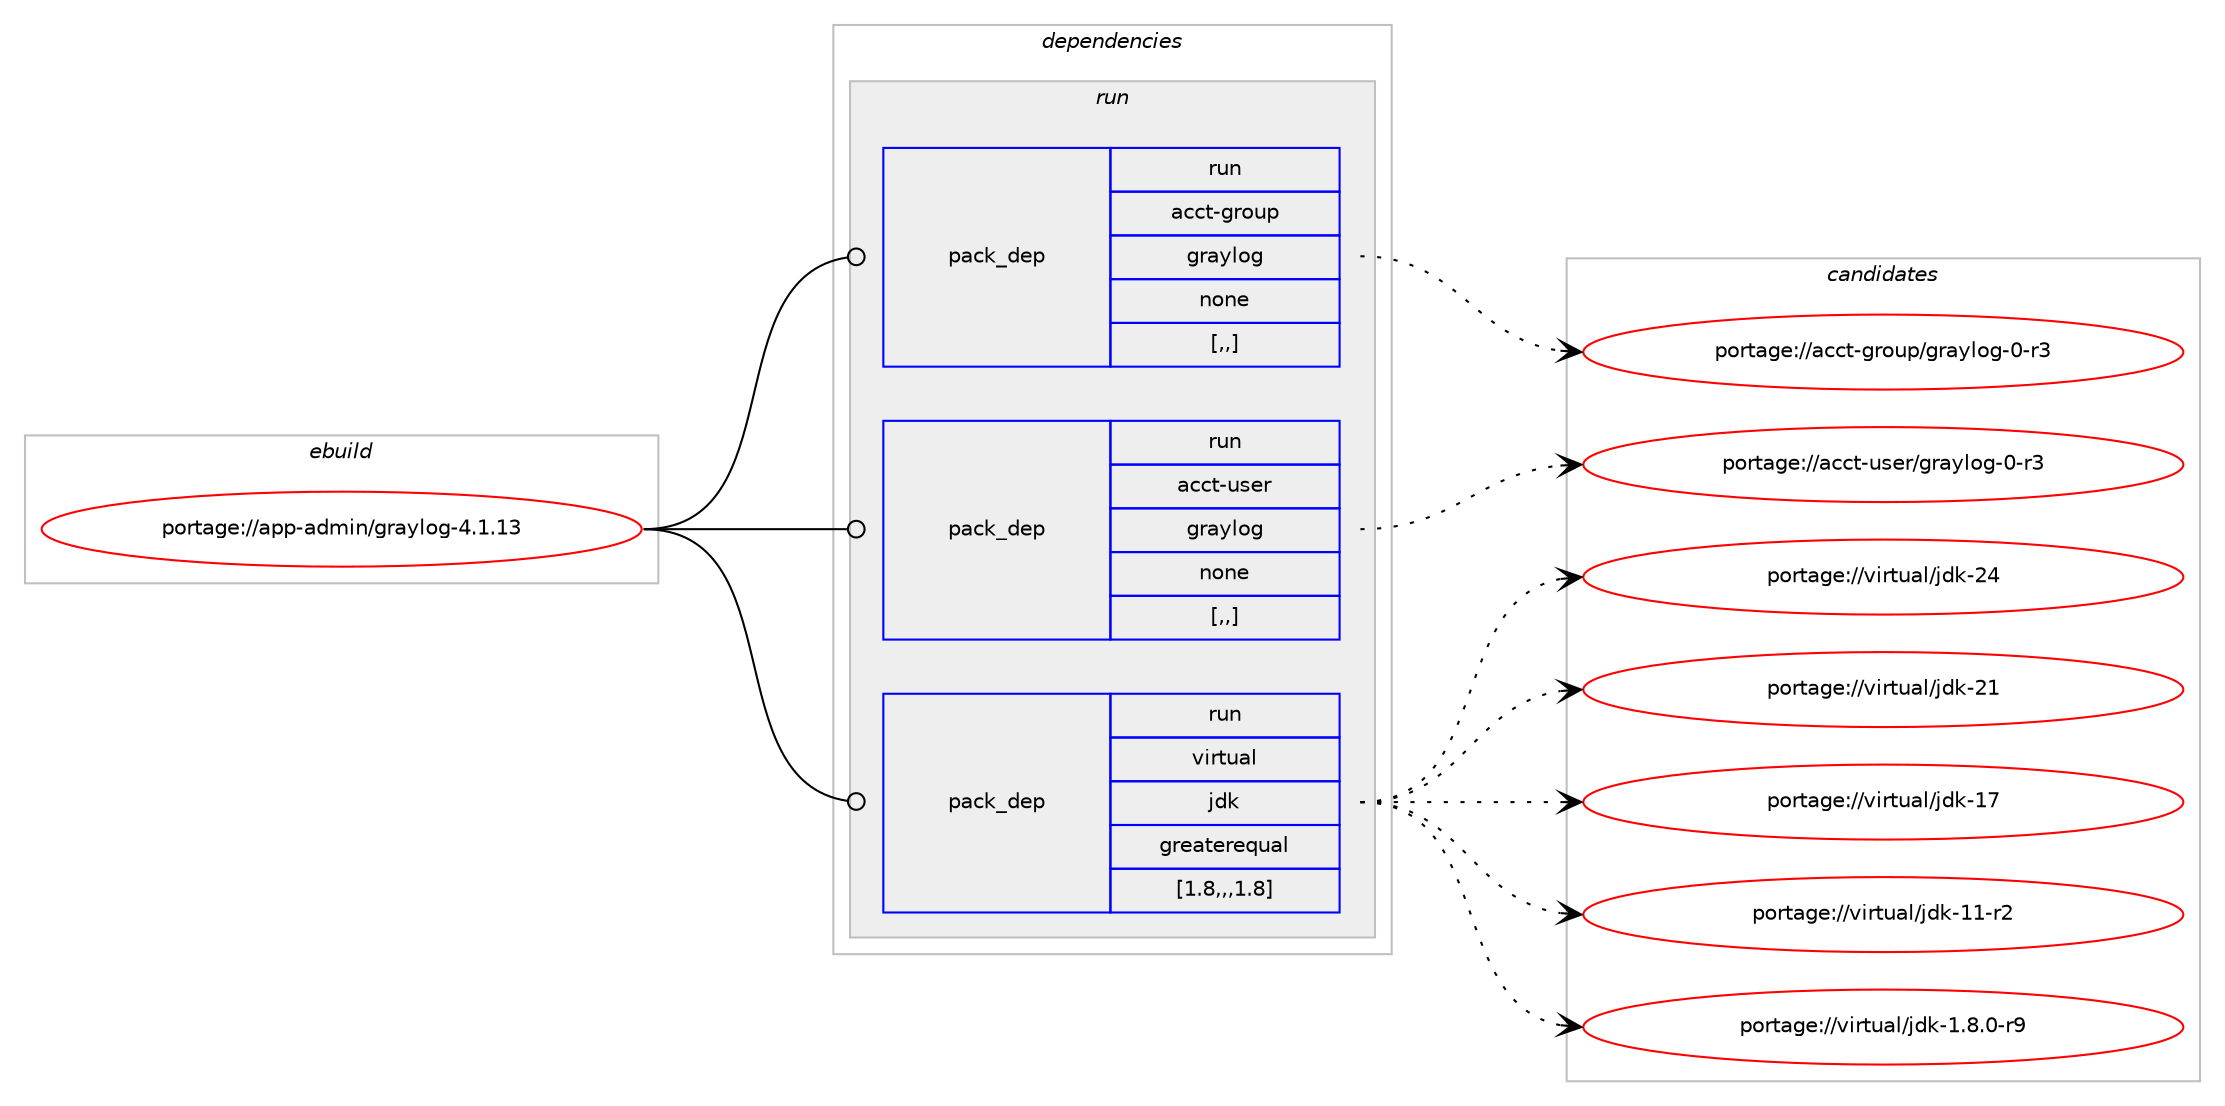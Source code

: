 digraph prolog {

# *************
# Graph options
# *************

newrank=true;
concentrate=true;
compound=true;
graph [rankdir=LR,fontname=Helvetica,fontsize=10,ranksep=1.5];#, ranksep=2.5, nodesep=0.2];
edge  [arrowhead=vee];
node  [fontname=Helvetica,fontsize=10];

# **********
# The ebuild
# **********

subgraph cluster_leftcol {
color=gray;
label=<<i>ebuild</i>>;
id [label="portage://app-admin/graylog-4.1.13", color=red, width=4, href="../app-admin/graylog-4.1.13.svg"];
}

# ****************
# The dependencies
# ****************

subgraph cluster_midcol {
color=gray;
label=<<i>dependencies</i>>;
subgraph cluster_compile {
fillcolor="#eeeeee";
style=filled;
label=<<i>compile</i>>;
}
subgraph cluster_compileandrun {
fillcolor="#eeeeee";
style=filled;
label=<<i>compile and run</i>>;
}
subgraph cluster_run {
fillcolor="#eeeeee";
style=filled;
label=<<i>run</i>>;
subgraph pack362278 {
dependency496247 [label=<<TABLE BORDER="0" CELLBORDER="1" CELLSPACING="0" CELLPADDING="4" WIDTH="220"><TR><TD ROWSPAN="6" CELLPADDING="30">pack_dep</TD></TR><TR><TD WIDTH="110">run</TD></TR><TR><TD>acct-group</TD></TR><TR><TD>graylog</TD></TR><TR><TD>none</TD></TR><TR><TD>[,,]</TD></TR></TABLE>>, shape=none, color=blue];
}
id:e -> dependency496247:w [weight=20,style="solid",arrowhead="odot"];
subgraph pack362279 {
dependency496248 [label=<<TABLE BORDER="0" CELLBORDER="1" CELLSPACING="0" CELLPADDING="4" WIDTH="220"><TR><TD ROWSPAN="6" CELLPADDING="30">pack_dep</TD></TR><TR><TD WIDTH="110">run</TD></TR><TR><TD>acct-user</TD></TR><TR><TD>graylog</TD></TR><TR><TD>none</TD></TR><TR><TD>[,,]</TD></TR></TABLE>>, shape=none, color=blue];
}
id:e -> dependency496248:w [weight=20,style="solid",arrowhead="odot"];
subgraph pack362280 {
dependency496249 [label=<<TABLE BORDER="0" CELLBORDER="1" CELLSPACING="0" CELLPADDING="4" WIDTH="220"><TR><TD ROWSPAN="6" CELLPADDING="30">pack_dep</TD></TR><TR><TD WIDTH="110">run</TD></TR><TR><TD>virtual</TD></TR><TR><TD>jdk</TD></TR><TR><TD>greaterequal</TD></TR><TR><TD>[1.8,,,1.8]</TD></TR></TABLE>>, shape=none, color=blue];
}
id:e -> dependency496249:w [weight=20,style="solid",arrowhead="odot"];
}
}

# **************
# The candidates
# **************

subgraph cluster_choices {
rank=same;
color=gray;
label=<<i>candidates</i>>;

subgraph choice362278 {
color=black;
nodesep=1;
choice97999911645103114111117112471031149712110811110345484511451 [label="portage://acct-group/graylog-0-r3", color=red, width=4,href="../acct-group/graylog-0-r3.svg"];
dependency496247:e -> choice97999911645103114111117112471031149712110811110345484511451:w [style=dotted,weight="100"];
}
subgraph choice362279 {
color=black;
nodesep=1;
choice97999911645117115101114471031149712110811110345484511451 [label="portage://acct-user/graylog-0-r3", color=red, width=4,href="../acct-user/graylog-0-r3.svg"];
dependency496248:e -> choice97999911645117115101114471031149712110811110345484511451:w [style=dotted,weight="100"];
}
subgraph choice362280 {
color=black;
nodesep=1;
choice1181051141161179710847106100107455052 [label="portage://virtual/jdk-24", color=red, width=4,href="../virtual/jdk-24.svg"];
choice1181051141161179710847106100107455049 [label="portage://virtual/jdk-21", color=red, width=4,href="../virtual/jdk-21.svg"];
choice1181051141161179710847106100107454955 [label="portage://virtual/jdk-17", color=red, width=4,href="../virtual/jdk-17.svg"];
choice11810511411611797108471061001074549494511450 [label="portage://virtual/jdk-11-r2", color=red, width=4,href="../virtual/jdk-11-r2.svg"];
choice11810511411611797108471061001074549465646484511457 [label="portage://virtual/jdk-1.8.0-r9", color=red, width=4,href="../virtual/jdk-1.8.0-r9.svg"];
dependency496249:e -> choice1181051141161179710847106100107455052:w [style=dotted,weight="100"];
dependency496249:e -> choice1181051141161179710847106100107455049:w [style=dotted,weight="100"];
dependency496249:e -> choice1181051141161179710847106100107454955:w [style=dotted,weight="100"];
dependency496249:e -> choice11810511411611797108471061001074549494511450:w [style=dotted,weight="100"];
dependency496249:e -> choice11810511411611797108471061001074549465646484511457:w [style=dotted,weight="100"];
}
}

}
